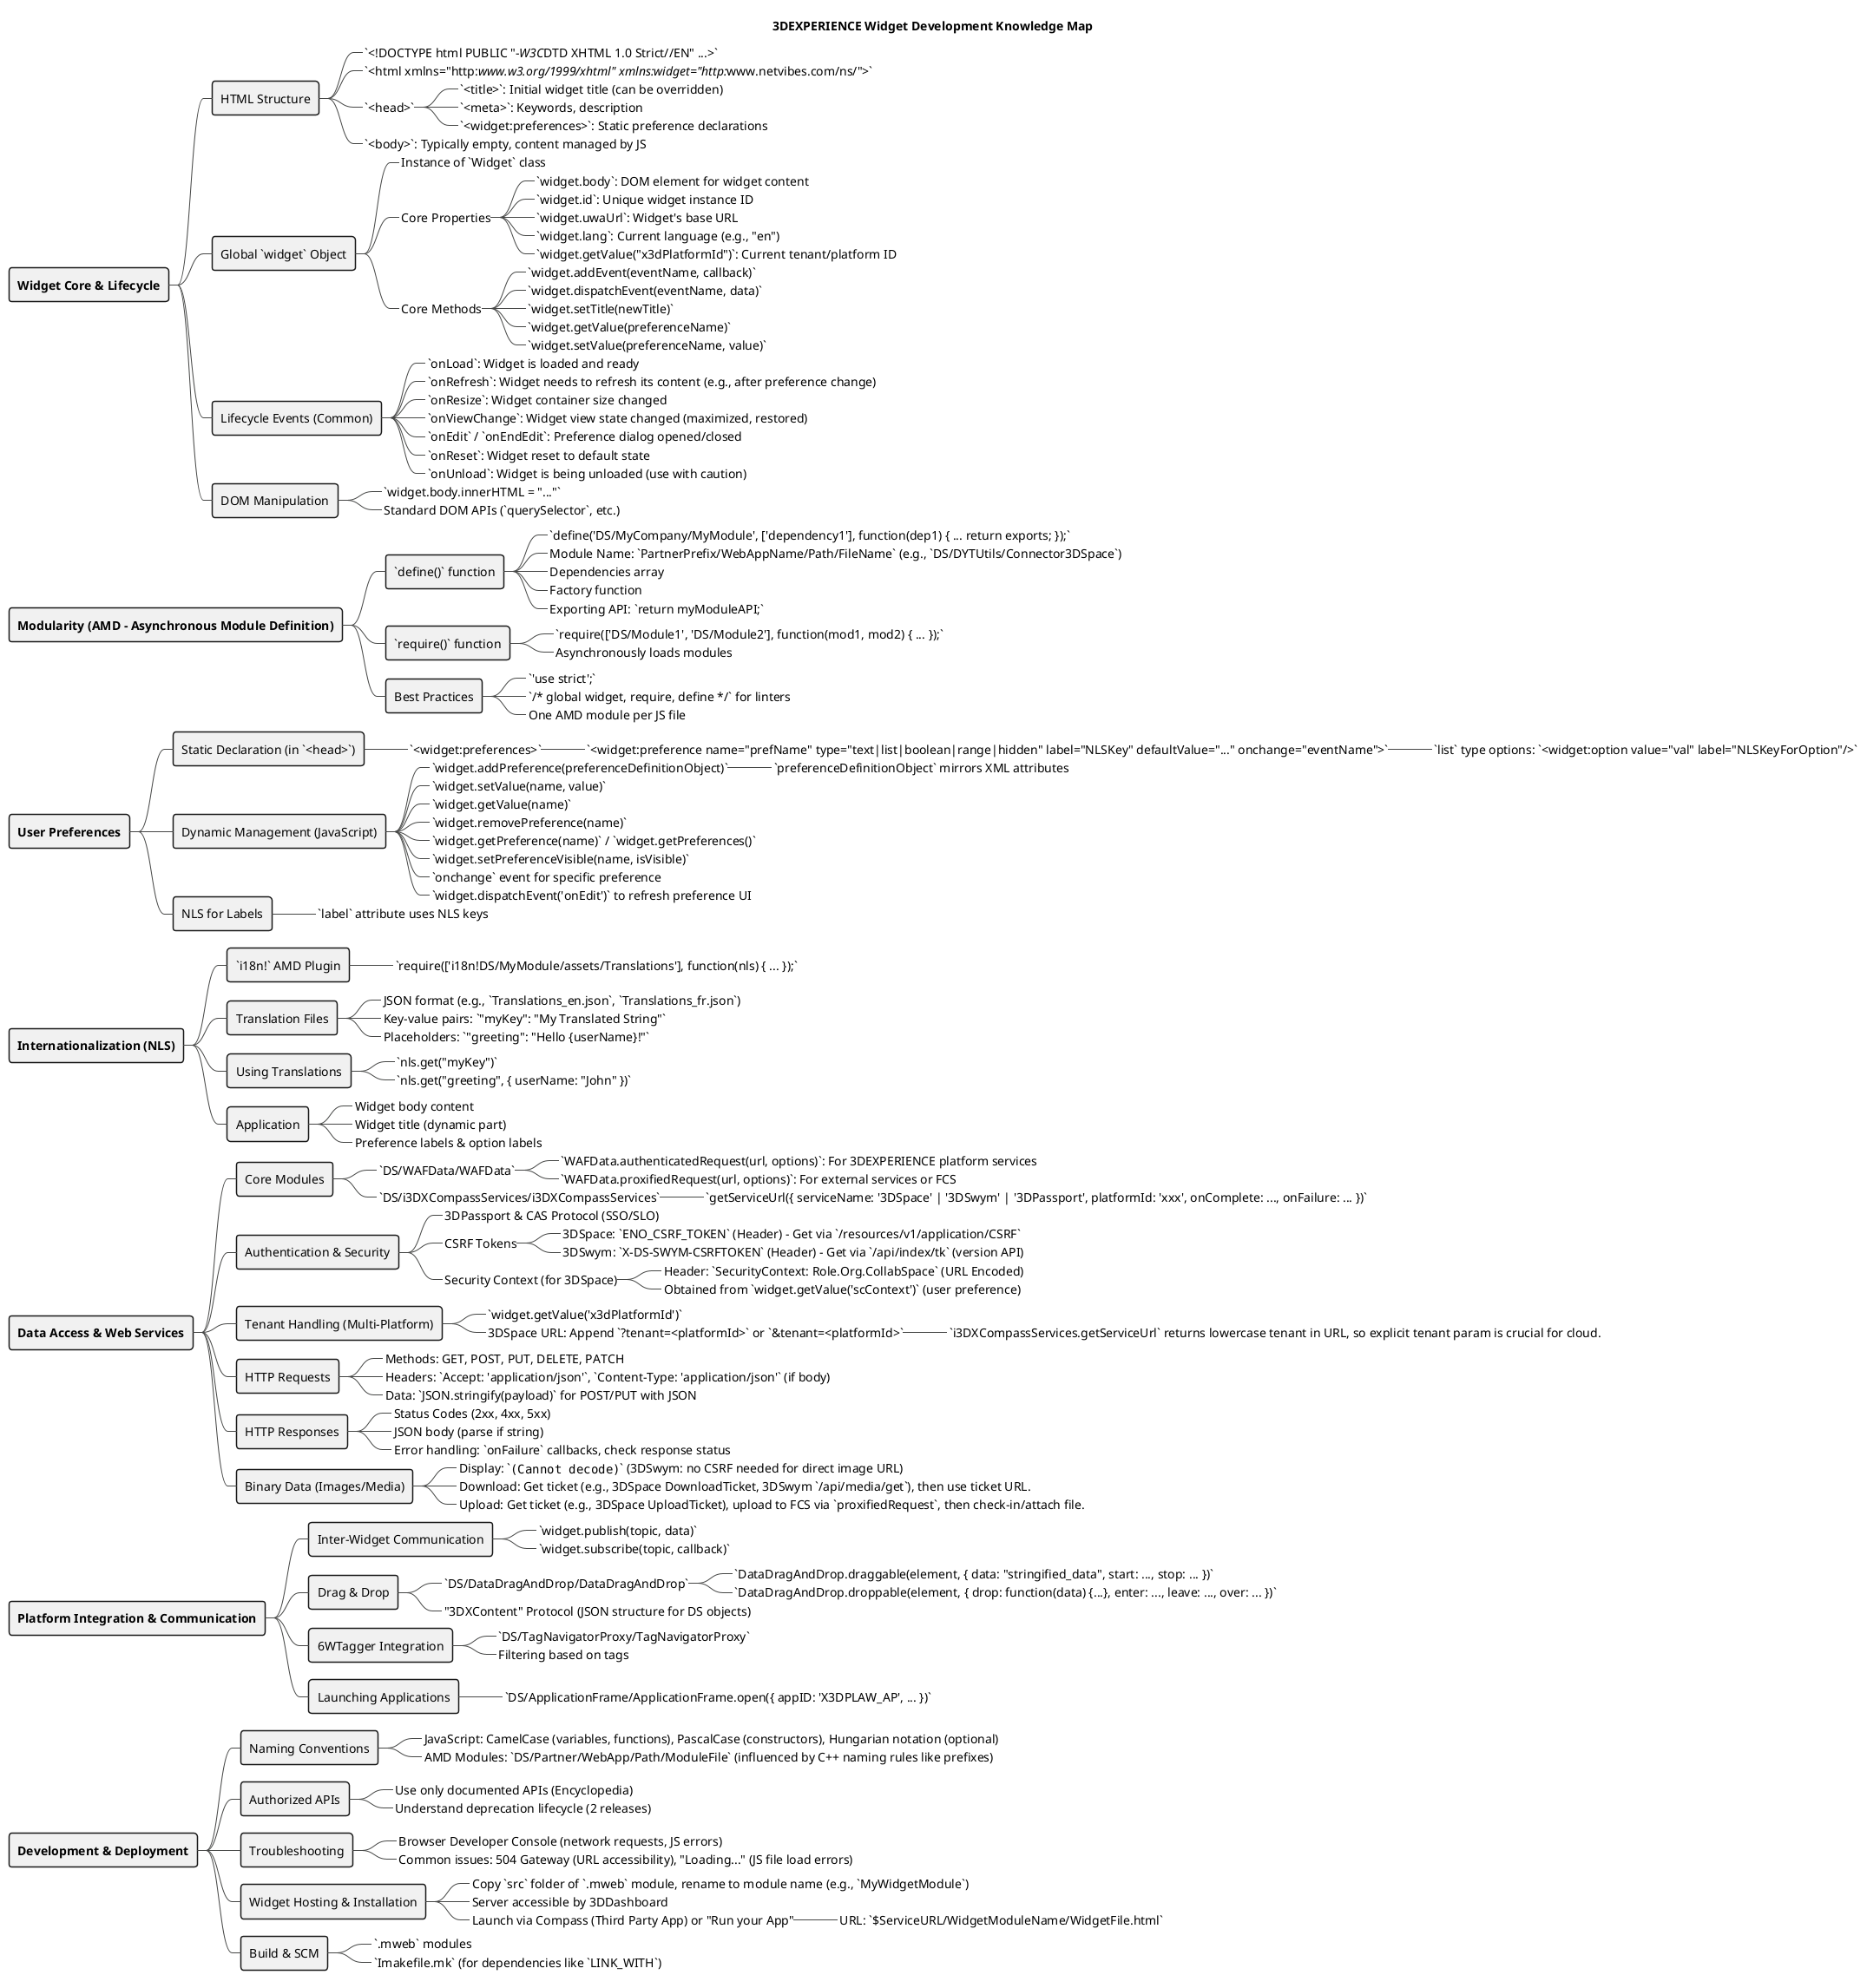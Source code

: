 @startmindmap
!theme vibrant
title 3DEXPERIENCE Widget Development Knowledge Map

* **Widget Core & Lifecycle**
** HTML Structure
***_ `<!DOCTYPE html PUBLIC "-//W3C//DTD XHTML 1.0 Strict//EN" ...>`
***_ `<html xmlns="http://www.w3.org/1999/xhtml" xmlns:widget="http://www.netvibes.com/ns/">`
***_ `<head>`
****_ `<title>`: Initial widget title (can be overridden)
****_ `<meta>`: Keywords, description
****_ `<widget:preferences>`: Static preference declarations
***_ `<body>`: Typically empty, content managed by JS
** Global `widget` Object
***_ Instance of `Widget` class
***_ Core Properties
****_ `widget.body`: DOM element for widget content
****_ `widget.id`: Unique widget instance ID
****_ `widget.uwaUrl`: Widget's base URL
****_ `widget.lang`: Current language (e.g., "en")
****_ `widget.getValue("x3dPlatformId")`: Current tenant/platform ID
***_ Core Methods
****_ `widget.addEvent(eventName, callback)`
****_ `widget.dispatchEvent(eventName, data)`
****_ `widget.setTitle(newTitle)`
****_ `widget.getValue(preferenceName)`
****_ `widget.setValue(preferenceName, value)`
** Lifecycle Events (Common)
***_ `onLoad`: Widget is loaded and ready
***_ `onRefresh`: Widget needs to refresh its content (e.g., after preference change)
***_ `onResize`: Widget container size changed
***_ `onViewChange`: Widget view state changed (maximized, restored)
***_ `onEdit` / `onEndEdit`: Preference dialog opened/closed
***_ `onReset`: Widget reset to default state
***_ `onUnload`: Widget is being unloaded (use with caution)
** DOM Manipulation
***_ `widget.body.innerHTML = "..."`
***_ Standard DOM APIs (`querySelector`, etc.)

* **Modularity (AMD - Asynchronous Module Definition)**
** `define()` function
***_ `define('DS/MyCompany/MyModule', ['dependency1'], function(dep1) { ... return exports; });`
***_ Module Name: `PartnerPrefix/WebAppName/Path/FileName` (e.g., `DS/DYTUtils/Connector3DSpace`)
***_ Dependencies array
***_ Factory function
***_ Exporting API: `return myModuleAPI;`
** `require()` function
***_ `require(['DS/Module1', 'DS/Module2'], function(mod1, mod2) { ... });`
***_ Asynchronously loads modules
** Best Practices
***_ `'use strict';`
***_ `/* global widget, require, define */` for linters
***_ One AMD module per JS file

* **User Preferences**
** Static Declaration (in `<head>`)
***_ `<widget:preferences>`
****_ `<widget:preference name="prefName" type="text|list|boolean|range|hidden" label="NLSKey" defaultValue="..." onchange="eventName">`
*****_ `list` type options: `<widget:option value="val" label="NLSKeyForOption"/>`
** Dynamic Management (JavaScript)
***_ `widget.addPreference(preferenceDefinitionObject)`
****_ `preferenceDefinitionObject` mirrors XML attributes
***_ `widget.setValue(name, value)`
***_ `widget.getValue(name)`
***_ `widget.removePreference(name)`
***_ `widget.getPreference(name)` / `widget.getPreferences()`
***_ `widget.setPreferenceVisible(name, isVisible)`
***_ `onchange` event for specific preference
***_ `widget.dispatchEvent('onEdit')` to refresh preference UI
** NLS for Labels
***_ `label` attribute uses NLS keys

* **Internationalization (NLS)**
** `i18n!` AMD Plugin
***_ `require(['i18n!DS/MyModule/assets/Translations'], function(nls) { ... });`
** Translation Files
***_ JSON format (e.g., `Translations_en.json`, `Translations_fr.json`)
***_ Key-value pairs: `"myKey": "My Translated String"`
***_ Placeholders: `"greeting": "Hello {userName}!"`
** Using Translations
***_ `nls.get("myKey")`
***_ `nls.get("greeting", { userName: "John" })`
** Application
***_ Widget body content
***_ Widget title (dynamic part)
***_ Preference labels & option labels

* **Data Access & Web Services**
** Core Modules
***_ `DS/WAFData/WAFData`
****_ `WAFData.authenticatedRequest(url, options)`: For 3DEXPERIENCE platform services
****_ `WAFData.proxifiedRequest(url, options)`: For external services or FCS
***_ `DS/i3DXCompassServices/i3DXCompassServices`
****_ `getServiceUrl({ serviceName: '3DSpace' | '3DSwym' | '3DPassport', platformId: 'xxx', onComplete: ..., onFailure: ... })`
** Authentication & Security
***_ 3DPassport & CAS Protocol (SSO/SLO)
***_ CSRF Tokens
****_ 3DSpace: `ENO_CSRF_TOKEN` (Header) - Get via `/resources/v1/application/CSRF`
****_ 3DSwym: `X-DS-SWYM-CSRFTOKEN` (Header) - Get via `/api/index/tk` (version API)
***_ Security Context (for 3DSpace)
****_ Header: `SecurityContext: Role.Org.CollabSpace` (URL Encoded)
****_ Obtained from `widget.getValue('scContext')` (user preference)
** Tenant Handling (Multi-Platform)
***_ `widget.getValue('x3dPlatformId')`
***_ 3DSpace URL: Append `?tenant=<platformId>` or `&tenant=<platformId>`
****_ `i3DXCompassServices.getServiceUrl` returns lowercase tenant in URL, so explicit tenant param is crucial for cloud.
** HTTP Requests
***_ Methods: GET, POST, PUT, DELETE, PATCH
***_ Headers: `Accept: 'application/json'`, `Content-Type: 'application/json'` (if body)
***_ Data: `JSON.stringify(payload)` for POST/PUT with JSON
** HTTP Responses
***_ Status Codes (2xx, 4xx, 5xx)
***_ JSON body (parse if string)
***_ Error handling: `onFailure` callbacks, check response status
** Binary Data (Images/Media)
***_ Display: `<img src="directServiceURL">` (3DSwym: no CSRF needed for direct image URL)
***_ Download: Get ticket (e.g., 3DSpace DownloadTicket, 3DSwym `/api/media/get`), then use ticket URL.
***_ Upload: Get ticket (e.g., 3DSpace UploadTicket), upload to FCS via `proxifiedRequest`, then check-in/attach file.

* **Platform Integration & Communication**
** Inter-Widget Communication
***_ `widget.publish(topic, data)`
***_ `widget.subscribe(topic, callback)`
** Drag & Drop
***_ `DS/DataDragAndDrop/DataDragAndDrop`
****_ `DataDragAndDrop.draggable(element, { data: "stringified_data", start: ..., stop: ... })`
****_ `DataDragAndDrop.droppable(element, { drop: function(data) {...}, enter: ..., leave: ..., over: ... })`
***_ "3DXContent" Protocol (JSON structure for DS objects)
** 6WTagger Integration
***_ `DS/TagNavigatorProxy/TagNavigatorProxy`
***_ Filtering based on tags
** Launching Applications
***_ `DS/ApplicationFrame/ApplicationFrame.open({ appID: 'X3DPLAW_AP', ... })`

* **Development & Deployment**
** Naming Conventions
***_ JavaScript: CamelCase (variables, functions), PascalCase (constructors), Hungarian notation (optional)
***_ AMD Modules: `DS/Partner/WebApp/Path/ModuleFile` (influenced by C++ naming rules like prefixes)
** Authorized APIs
***_ Use only documented APIs (Encyclopedia)
***_ Understand deprecation lifecycle (2 releases)
** Troubleshooting
***_ Browser Developer Console (network requests, JS errors)
***_ Common issues: 504 Gateway (URL accessibility), "Loading..." (JS file load errors)
** Widget Hosting & Installation
***_ Copy `src` folder of `.mweb` module, rename to module name (e.g., `MyWidgetModule`)
***_ Server accessible by 3DDashboard
***_ Launch via Compass (Third Party App) or "Run your App"
****_ URL: `$ServiceURL/WidgetModuleName/WidgetFile.html`
** Build & SCM
***_ `.mweb` modules
***_ `Imakefile.mk` (for dependencies like `LINK_WITH`)

@endmindmap
